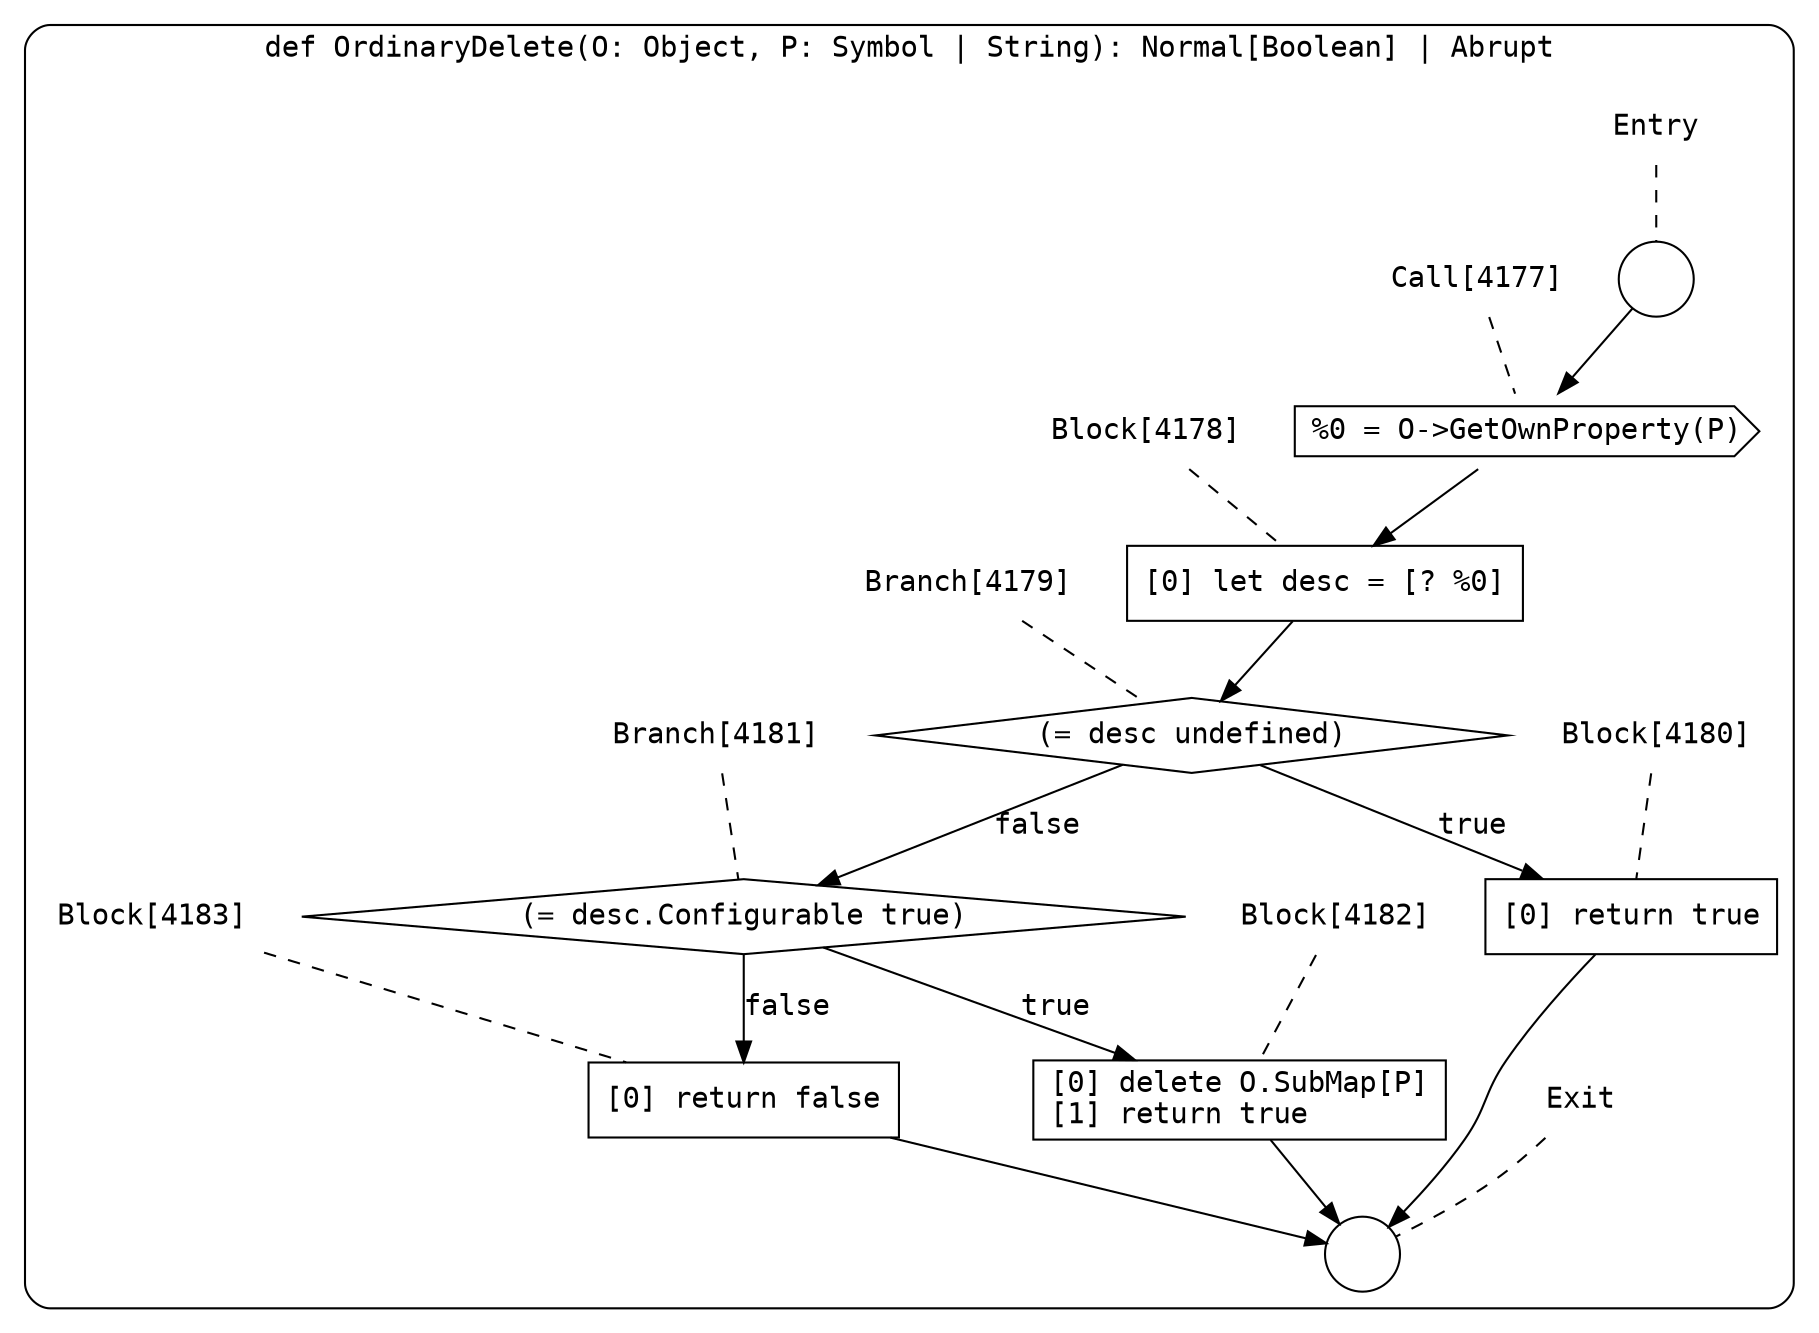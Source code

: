 digraph {
  graph [fontname = "Consolas"]
  node [fontname = "Consolas"]
  edge [fontname = "Consolas"]
  subgraph cluster1069 {
    label = "def OrdinaryDelete(O: Object, P: Symbol | String): Normal[Boolean] | Abrupt"
    style = rounded
    cluster1069_entry_name [shape=none, label=<<font color="black">Entry</font>>]
    cluster1069_entry_name -> cluster1069_entry [arrowhead=none, color="black", style=dashed]
    cluster1069_entry [shape=circle label=" " color="black" fillcolor="white" style=filled]
    cluster1069_entry -> node4177 [color="black"]
    cluster1069_exit_name [shape=none, label=<<font color="black">Exit</font>>]
    cluster1069_exit_name -> cluster1069_exit [arrowhead=none, color="black", style=dashed]
    cluster1069_exit [shape=circle label=" " color="black" fillcolor="white" style=filled]
    node4177_name [shape=none, label=<<font color="black">Call[4177]</font>>]
    node4177_name -> node4177 [arrowhead=none, color="black", style=dashed]
    node4177 [shape=cds, label=<<font color="black">%0 = O-&gt;GetOwnProperty(P)</font>> color="black" fillcolor="white", style=filled]
    node4177 -> node4178 [color="black"]
    node4178_name [shape=none, label=<<font color="black">Block[4178]</font>>]
    node4178_name -> node4178 [arrowhead=none, color="black", style=dashed]
    node4178 [shape=box, label=<<font color="black">[0] let desc = [? %0]<BR ALIGN="LEFT"/></font>> color="black" fillcolor="white", style=filled]
    node4178 -> node4179 [color="black"]
    node4179_name [shape=none, label=<<font color="black">Branch[4179]</font>>]
    node4179_name -> node4179 [arrowhead=none, color="black", style=dashed]
    node4179 [shape=diamond, label=<<font color="black">(= desc undefined)</font>> color="black" fillcolor="white", style=filled]
    node4179 -> node4180 [label=<<font color="black">true</font>> color="black"]
    node4179 -> node4181 [label=<<font color="black">false</font>> color="black"]
    node4180_name [shape=none, label=<<font color="black">Block[4180]</font>>]
    node4180_name -> node4180 [arrowhead=none, color="black", style=dashed]
    node4180 [shape=box, label=<<font color="black">[0] return true<BR ALIGN="LEFT"/></font>> color="black" fillcolor="white", style=filled]
    node4180 -> cluster1069_exit [color="black"]
    node4181_name [shape=none, label=<<font color="black">Branch[4181]</font>>]
    node4181_name -> node4181 [arrowhead=none, color="black", style=dashed]
    node4181 [shape=diamond, label=<<font color="black">(= desc.Configurable true)</font>> color="black" fillcolor="white", style=filled]
    node4181 -> node4182 [label=<<font color="black">true</font>> color="black"]
    node4181 -> node4183 [label=<<font color="black">false</font>> color="black"]
    node4182_name [shape=none, label=<<font color="black">Block[4182]</font>>]
    node4182_name -> node4182 [arrowhead=none, color="black", style=dashed]
    node4182 [shape=box, label=<<font color="black">[0] delete O.SubMap[P]<BR ALIGN="LEFT"/>[1] return true<BR ALIGN="LEFT"/></font>> color="black" fillcolor="white", style=filled]
    node4182 -> cluster1069_exit [color="black"]
    node4183_name [shape=none, label=<<font color="black">Block[4183]</font>>]
    node4183_name -> node4183 [arrowhead=none, color="black", style=dashed]
    node4183 [shape=box, label=<<font color="black">[0] return false<BR ALIGN="LEFT"/></font>> color="black" fillcolor="white", style=filled]
    node4183 -> cluster1069_exit [color="black"]
  }
}